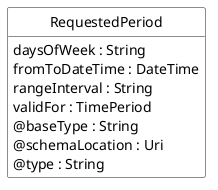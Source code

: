 @startuml
hide circle
hide methods
hide stereotype
show <<Enumeration>> stereotype
skinparam class {
   BackgroundColor<<Enumeration>> #E6F5F7
   BackgroundColor<<Ref>> #FFFFE0
   BackgroundColor<<Pivot>> #FFFFFFF
   BackgroundColor<<SimpleType>> #E2F0DA
   BackgroundColor #FCF2E3
}

class RequestedPeriod <<Pivot>> {
    daysOfWeek : String
    fromToDateTime : DateTime
    rangeInterval : String
    validFor : TimePeriod
    @baseType : String
    @schemaLocation : Uri
    @type : String
}


@enduml